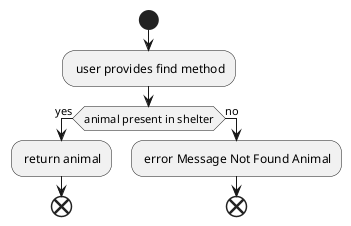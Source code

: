 @startuml
start
 : user provides find method;

if (animal present in shelter) then (yes)
 : return animal;
 end;
else(no)

 : error Message Not Found Animal;
 end;
@enduml


